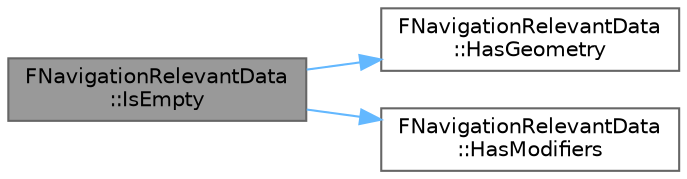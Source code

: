 digraph "FNavigationRelevantData::IsEmpty"
{
 // INTERACTIVE_SVG=YES
 // LATEX_PDF_SIZE
  bgcolor="transparent";
  edge [fontname=Helvetica,fontsize=10,labelfontname=Helvetica,labelfontsize=10];
  node [fontname=Helvetica,fontsize=10,shape=box,height=0.2,width=0.4];
  rankdir="LR";
  Node1 [id="Node000001",label="FNavigationRelevantData\l::IsEmpty",height=0.2,width=0.4,color="gray40", fillcolor="grey60", style="filled", fontcolor="black",tooltip=" "];
  Node1 -> Node2 [id="edge1_Node000001_Node000002",color="steelblue1",style="solid",tooltip=" "];
  Node2 [id="Node000002",label="FNavigationRelevantData\l::HasGeometry",height=0.2,width=0.4,color="grey40", fillcolor="white", style="filled",URL="$dd/d79/structFNavigationRelevantData.html#ab094d0f5a959b791e4693688b9d3fcc9",tooltip=" "];
  Node1 -> Node3 [id="edge2_Node000001_Node000003",color="steelblue1",style="solid",tooltip=" "];
  Node3 [id="Node000003",label="FNavigationRelevantData\l::HasModifiers",height=0.2,width=0.4,color="grey40", fillcolor="white", style="filled",URL="$dd/d79/structFNavigationRelevantData.html#ab2c0c56f7e577fba45fb43ad923ba9bc",tooltip=" "];
}
